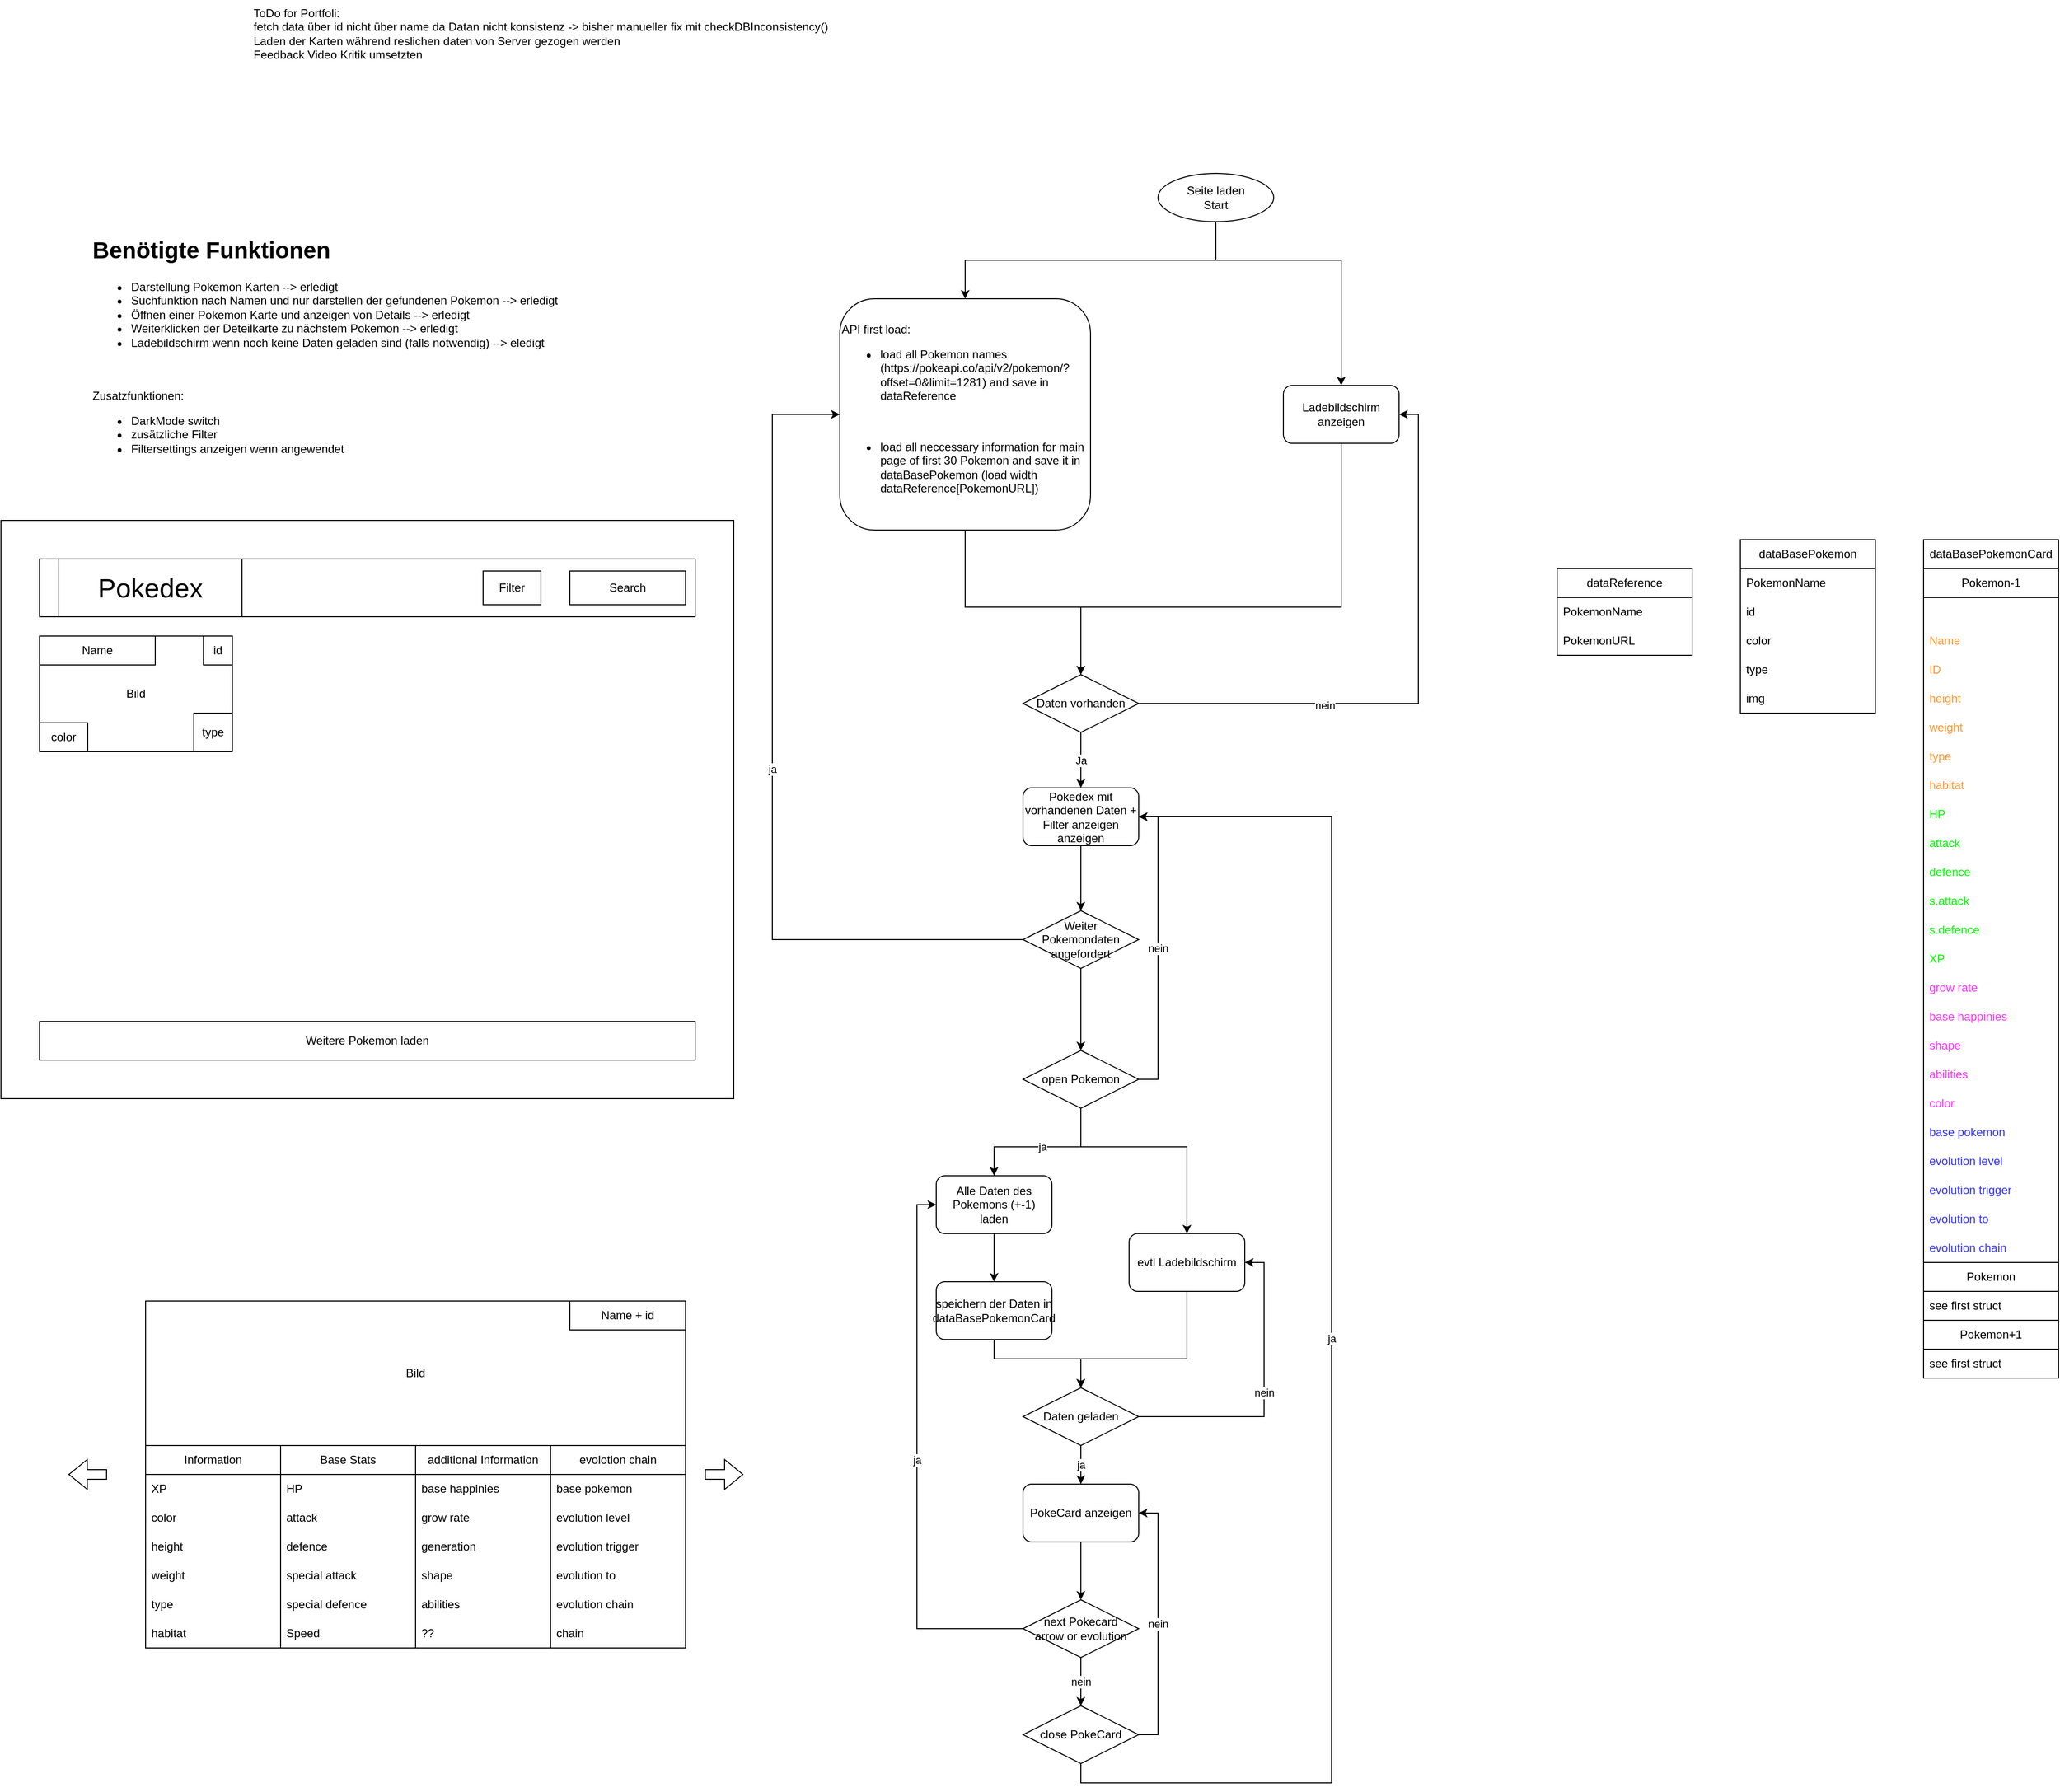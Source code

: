 <mxfile version="21.2.1" type="device" pages="2">
  <diagram name="Mockup" id="JKPjEeChhMugQD4NfntU">
    <mxGraphModel dx="1050" dy="1797" grid="1" gridSize="10" guides="1" tooltips="1" connect="1" arrows="1" fold="1" page="1" pageScale="1" pageWidth="827" pageHeight="1169" math="0" shadow="0">
      <root>
        <mxCell id="0" />
        <mxCell id="1" parent="0" />
        <mxCell id="XtHmpLeomB8qftN29S05-23" value="" style="rounded=0;whiteSpace=wrap;html=1;fillColor=none;" parent="1" vertex="1">
          <mxGeometry x="40" y="400" width="760" height="600" as="geometry" />
        </mxCell>
        <mxCell id="yY6pO-YmgH3SeoywTjjg-1" value="&lt;h1&gt;Benötigte Funktionen&lt;/h1&gt;&lt;p&gt;&lt;/p&gt;&lt;ul&gt;&lt;li&gt;Darstellung Pokemon Karten --&amp;gt; erledigt&lt;/li&gt;&lt;li&gt;Suchfunktion nach Namen und nur darstellen der gefundenen Pokemon --&amp;gt; erledigt&lt;/li&gt;&lt;li&gt;Öffnen einer Pokemon Karte und anzeigen von Details --&amp;gt; erledigt&lt;/li&gt;&lt;li&gt;Weiterklicken der Deteilkarte zu nächstem Pokemon --&amp;gt; erledigt&lt;/li&gt;&lt;li&gt;Ladebildschirm wenn noch keine Daten geladen sind (falls notwendig) --&amp;gt; eledigt&lt;/li&gt;&lt;/ul&gt;&lt;div&gt;&lt;br&gt;&lt;/div&gt;&lt;div&gt;&lt;br&gt;&lt;/div&gt;&lt;div&gt;Zusatzfunktionen:&lt;/div&gt;&lt;div&gt;&lt;ul&gt;&lt;li&gt;DarkMode switch&lt;/li&gt;&lt;li&gt;zusätzliche Filter&amp;nbsp;&lt;/li&gt;&lt;li&gt;Filtersettings anzeigen wenn angewendet&lt;/li&gt;&lt;/ul&gt;&lt;/div&gt;&lt;p&gt;&lt;/p&gt;" style="text;html=1;strokeColor=none;fillColor=none;spacing=5;spacingTop=-20;whiteSpace=wrap;overflow=hidden;rounded=0;" parent="1" vertex="1">
          <mxGeometry x="130" y="100" width="580" height="310" as="geometry" />
        </mxCell>
        <mxCell id="XtHmpLeomB8qftN29S05-1" value="" style="rounded=0;whiteSpace=wrap;html=1;" parent="1" vertex="1">
          <mxGeometry x="80" y="440" width="680" height="60" as="geometry" />
        </mxCell>
        <mxCell id="XtHmpLeomB8qftN29S05-2" value="Search" style="rounded=0;whiteSpace=wrap;html=1;" parent="1" vertex="1">
          <mxGeometry x="630" y="452.5" width="120" height="35" as="geometry" />
        </mxCell>
        <mxCell id="XtHmpLeomB8qftN29S05-3" value="Filter" style="rounded=0;whiteSpace=wrap;html=1;" parent="1" vertex="1">
          <mxGeometry x="540" y="452.5" width="60" height="35" as="geometry" />
        </mxCell>
        <mxCell id="XtHmpLeomB8qftN29S05-5" value="Pokedex" style="rounded=0;whiteSpace=wrap;html=1;fontSize=28;" parent="1" vertex="1">
          <mxGeometry x="100" y="440" width="190" height="60" as="geometry" />
        </mxCell>
        <mxCell id="XtHmpLeomB8qftN29S05-8" value="Bild" style="rounded=0;whiteSpace=wrap;html=1;" parent="1" vertex="1">
          <mxGeometry x="80" y="520" width="200" height="120" as="geometry" />
        </mxCell>
        <mxCell id="XtHmpLeomB8qftN29S05-7" value="Name" style="rounded=0;whiteSpace=wrap;html=1;" parent="1" vertex="1">
          <mxGeometry x="80" y="520" width="120" height="30" as="geometry" />
        </mxCell>
        <mxCell id="XtHmpLeomB8qftN29S05-14" value="Weitere Pokemon laden" style="rounded=0;whiteSpace=wrap;html=1;" parent="1" vertex="1">
          <mxGeometry x="80" y="920" width="680" height="40" as="geometry" />
        </mxCell>
        <mxCell id="XtHmpLeomB8qftN29S05-27" style="edgeStyle=orthogonalEdgeStyle;rounded=0;orthogonalLoop=1;jettySize=auto;html=1;exitX=0.5;exitY=1;exitDx=0;exitDy=0;entryX=0.5;entryY=0;entryDx=0;entryDy=0;" parent="1" source="XtHmpLeomB8qftN29S05-24" target="1m-GyQGKWbJASI_43B8K-1" edge="1">
          <mxGeometry relative="1" as="geometry">
            <mxPoint x="1180.034" y="160" as="targetPoint" />
          </mxGeometry>
        </mxCell>
        <mxCell id="XtHmpLeomB8qftN29S05-28" style="edgeStyle=orthogonalEdgeStyle;rounded=0;orthogonalLoop=1;jettySize=auto;html=1;exitX=0.5;exitY=1;exitDx=0;exitDy=0;" parent="1" source="XtHmpLeomB8qftN29S05-24" target="XtHmpLeomB8qftN29S05-26" edge="1">
          <mxGeometry relative="1" as="geometry">
            <Array as="points">
              <mxPoint x="1300" y="130" />
              <mxPoint x="1430" y="130" />
            </Array>
          </mxGeometry>
        </mxCell>
        <mxCell id="XtHmpLeomB8qftN29S05-24" value="Seite laden&lt;br&gt;Start" style="ellipse;whiteSpace=wrap;html=1;" parent="1" vertex="1">
          <mxGeometry x="1240" y="40" width="120" height="50" as="geometry" />
        </mxCell>
        <mxCell id="tk-gJHxVhq2MCzeTs0hh-5" style="edgeStyle=orthogonalEdgeStyle;rounded=0;orthogonalLoop=1;jettySize=auto;html=1;exitX=0.5;exitY=1;exitDx=0;exitDy=0;entryX=0.5;entryY=0;entryDx=0;entryDy=0;" parent="1" source="XtHmpLeomB8qftN29S05-26" target="XtHmpLeomB8qftN29S05-29" edge="1">
          <mxGeometry relative="1" as="geometry">
            <Array as="points">
              <mxPoint x="1430" y="490" />
              <mxPoint x="1160" y="490" />
            </Array>
          </mxGeometry>
        </mxCell>
        <mxCell id="XtHmpLeomB8qftN29S05-26" value="Ladebildschirm anzeigen" style="rounded=1;whiteSpace=wrap;html=1;" parent="1" vertex="1">
          <mxGeometry x="1370" y="260" width="120" height="60" as="geometry" />
        </mxCell>
        <mxCell id="XtHmpLeomB8qftN29S05-31" style="edgeStyle=orthogonalEdgeStyle;rounded=0;orthogonalLoop=1;jettySize=auto;html=1;exitX=1;exitY=0.5;exitDx=0;exitDy=0;entryX=1;entryY=0.5;entryDx=0;entryDy=0;" parent="1" source="XtHmpLeomB8qftN29S05-29" target="XtHmpLeomB8qftN29S05-26" edge="1">
          <mxGeometry relative="1" as="geometry" />
        </mxCell>
        <mxCell id="XtHmpLeomB8qftN29S05-32" value="nein" style="edgeLabel;html=1;align=center;verticalAlign=middle;resizable=0;points=[];" parent="XtHmpLeomB8qftN29S05-31" vertex="1" connectable="0">
          <mxGeometry x="-0.367" y="-2" relative="1" as="geometry">
            <mxPoint as="offset" />
          </mxGeometry>
        </mxCell>
        <mxCell id="XtHmpLeomB8qftN29S05-35" value="Ja" style="edgeStyle=orthogonalEdgeStyle;rounded=0;orthogonalLoop=1;jettySize=auto;html=1;exitX=0.5;exitY=1;exitDx=0;exitDy=0;entryX=0.5;entryY=0;entryDx=0;entryDy=0;" parent="1" source="XtHmpLeomB8qftN29S05-29" target="XtHmpLeomB8qftN29S05-34" edge="1">
          <mxGeometry relative="1" as="geometry" />
        </mxCell>
        <mxCell id="XtHmpLeomB8qftN29S05-29" value="Daten vorhanden" style="rhombus;whiteSpace=wrap;html=1;" parent="1" vertex="1">
          <mxGeometry x="1100" y="560" width="120" height="60" as="geometry" />
        </mxCell>
        <mxCell id="XtHmpLeomB8qftN29S05-37" style="edgeStyle=orthogonalEdgeStyle;rounded=0;orthogonalLoop=1;jettySize=auto;html=1;exitX=0.5;exitY=1;exitDx=0;exitDy=0;entryX=0.5;entryY=0;entryDx=0;entryDy=0;" parent="1" source="XtHmpLeomB8qftN29S05-34" target="XtHmpLeomB8qftN29S05-36" edge="1">
          <mxGeometry relative="1" as="geometry" />
        </mxCell>
        <mxCell id="XtHmpLeomB8qftN29S05-34" value="Pokedex mit vorhandenen Daten + Filter anzeigen anzeigen" style="rounded=1;whiteSpace=wrap;html=1;" parent="1" vertex="1">
          <mxGeometry x="1100" y="677.5" width="120" height="60" as="geometry" />
        </mxCell>
        <mxCell id="tk-gJHxVhq2MCzeTs0hh-6" value="ja" style="edgeStyle=orthogonalEdgeStyle;rounded=0;orthogonalLoop=1;jettySize=auto;html=1;exitX=0;exitY=0.5;exitDx=0;exitDy=0;entryX=0;entryY=0.5;entryDx=0;entryDy=0;" parent="1" source="XtHmpLeomB8qftN29S05-36" target="1m-GyQGKWbJASI_43B8K-1" edge="1">
          <mxGeometry relative="1" as="geometry">
            <Array as="points">
              <mxPoint x="840" y="835" />
              <mxPoint x="840" y="290" />
            </Array>
          </mxGeometry>
        </mxCell>
        <mxCell id="tk-gJHxVhq2MCzeTs0hh-8" style="edgeStyle=orthogonalEdgeStyle;rounded=0;orthogonalLoop=1;jettySize=auto;html=1;exitX=0.5;exitY=1;exitDx=0;exitDy=0;entryX=0.5;entryY=0;entryDx=0;entryDy=0;" parent="1" source="XtHmpLeomB8qftN29S05-36" target="tk-gJHxVhq2MCzeTs0hh-7" edge="1">
          <mxGeometry relative="1" as="geometry" />
        </mxCell>
        <mxCell id="XtHmpLeomB8qftN29S05-36" value="Weiter Pokemondaten angefordert" style="rhombus;whiteSpace=wrap;html=1;" parent="1" vertex="1">
          <mxGeometry x="1100" y="805" width="120" height="60" as="geometry" />
        </mxCell>
        <mxCell id="XtHmpLeomB8qftN29S05-46" value="Bild" style="rounded=0;whiteSpace=wrap;html=1;" parent="1" vertex="1">
          <mxGeometry x="190" y="1210" width="560" height="150" as="geometry" />
        </mxCell>
        <mxCell id="XtHmpLeomB8qftN29S05-63" value="" style="shape=flexArrow;endArrow=classic;html=1;rounded=0;" parent="1" edge="1">
          <mxGeometry width="50" height="50" relative="1" as="geometry">
            <mxPoint x="770" y="1390" as="sourcePoint" />
            <mxPoint x="810" y="1390" as="targetPoint" />
          </mxGeometry>
        </mxCell>
        <mxCell id="XtHmpLeomB8qftN29S05-64" value="" style="shape=flexArrow;endArrow=classic;html=1;rounded=0;" parent="1" edge="1">
          <mxGeometry width="50" height="50" relative="1" as="geometry">
            <mxPoint x="150" y="1390" as="sourcePoint" />
            <mxPoint x="110" y="1390" as="targetPoint" />
          </mxGeometry>
        </mxCell>
        <mxCell id="Ge7vJgQ0YZzFOsbDVqdE-1" value="Information" style="swimlane;fontStyle=0;childLayout=stackLayout;horizontal=1;startSize=30;horizontalStack=0;resizeParent=1;resizeParentMax=0;resizeLast=0;collapsible=1;marginBottom=0;whiteSpace=wrap;html=1;" parent="1" vertex="1">
          <mxGeometry x="190" y="1360" width="140" height="210" as="geometry" />
        </mxCell>
        <mxCell id="Ge7vJgQ0YZzFOsbDVqdE-2" value="XP" style="text;strokeColor=none;fillColor=none;align=left;verticalAlign=middle;spacingLeft=4;spacingRight=4;overflow=hidden;points=[[0,0.5],[1,0.5]];portConstraint=eastwest;rotatable=0;whiteSpace=wrap;html=1;" parent="Ge7vJgQ0YZzFOsbDVqdE-1" vertex="1">
          <mxGeometry y="30" width="140" height="30" as="geometry" />
        </mxCell>
        <mxCell id="Ge7vJgQ0YZzFOsbDVqdE-3" value="color" style="text;strokeColor=none;fillColor=none;align=left;verticalAlign=middle;spacingLeft=4;spacingRight=4;overflow=hidden;points=[[0,0.5],[1,0.5]];portConstraint=eastwest;rotatable=0;whiteSpace=wrap;html=1;" parent="Ge7vJgQ0YZzFOsbDVqdE-1" vertex="1">
          <mxGeometry y="60" width="140" height="30" as="geometry" />
        </mxCell>
        <mxCell id="Ge7vJgQ0YZzFOsbDVqdE-4" value="height" style="text;strokeColor=none;fillColor=none;align=left;verticalAlign=middle;spacingLeft=4;spacingRight=4;overflow=hidden;points=[[0,0.5],[1,0.5]];portConstraint=eastwest;rotatable=0;whiteSpace=wrap;html=1;" parent="Ge7vJgQ0YZzFOsbDVqdE-1" vertex="1">
          <mxGeometry y="90" width="140" height="30" as="geometry" />
        </mxCell>
        <mxCell id="Ge7vJgQ0YZzFOsbDVqdE-5" value="weight" style="text;strokeColor=none;fillColor=none;align=left;verticalAlign=middle;spacingLeft=4;spacingRight=4;overflow=hidden;points=[[0,0.5],[1,0.5]];portConstraint=eastwest;rotatable=0;whiteSpace=wrap;html=1;" parent="Ge7vJgQ0YZzFOsbDVqdE-1" vertex="1">
          <mxGeometry y="120" width="140" height="30" as="geometry" />
        </mxCell>
        <mxCell id="Ge7vJgQ0YZzFOsbDVqdE-6" value="type" style="text;strokeColor=none;fillColor=none;align=left;verticalAlign=middle;spacingLeft=4;spacingRight=4;overflow=hidden;points=[[0,0.5],[1,0.5]];portConstraint=eastwest;rotatable=0;whiteSpace=wrap;html=1;" parent="Ge7vJgQ0YZzFOsbDVqdE-1" vertex="1">
          <mxGeometry y="150" width="140" height="30" as="geometry" />
        </mxCell>
        <mxCell id="Ge7vJgQ0YZzFOsbDVqdE-7" value="habitat" style="text;strokeColor=none;fillColor=none;align=left;verticalAlign=middle;spacingLeft=4;spacingRight=4;overflow=hidden;points=[[0,0.5],[1,0.5]];portConstraint=eastwest;rotatable=0;whiteSpace=wrap;html=1;" parent="Ge7vJgQ0YZzFOsbDVqdE-1" vertex="1">
          <mxGeometry y="180" width="140" height="30" as="geometry" />
        </mxCell>
        <mxCell id="Ge7vJgQ0YZzFOsbDVqdE-8" value="Base Stats" style="swimlane;fontStyle=0;childLayout=stackLayout;horizontal=1;startSize=30;horizontalStack=0;resizeParent=1;resizeParentMax=0;resizeLast=0;collapsible=1;marginBottom=0;whiteSpace=wrap;html=1;" parent="1" vertex="1">
          <mxGeometry x="330" y="1360" width="140" height="210" as="geometry" />
        </mxCell>
        <mxCell id="Ge7vJgQ0YZzFOsbDVqdE-9" value="HP" style="text;strokeColor=none;fillColor=none;align=left;verticalAlign=middle;spacingLeft=4;spacingRight=4;overflow=hidden;points=[[0,0.5],[1,0.5]];portConstraint=eastwest;rotatable=0;whiteSpace=wrap;html=1;" parent="Ge7vJgQ0YZzFOsbDVqdE-8" vertex="1">
          <mxGeometry y="30" width="140" height="30" as="geometry" />
        </mxCell>
        <mxCell id="Ge7vJgQ0YZzFOsbDVqdE-10" value="attack" style="text;strokeColor=none;fillColor=none;align=left;verticalAlign=middle;spacingLeft=4;spacingRight=4;overflow=hidden;points=[[0,0.5],[1,0.5]];portConstraint=eastwest;rotatable=0;whiteSpace=wrap;html=1;" parent="Ge7vJgQ0YZzFOsbDVqdE-8" vertex="1">
          <mxGeometry y="60" width="140" height="30" as="geometry" />
        </mxCell>
        <mxCell id="Ge7vJgQ0YZzFOsbDVqdE-11" value="defence" style="text;strokeColor=none;fillColor=none;align=left;verticalAlign=middle;spacingLeft=4;spacingRight=4;overflow=hidden;points=[[0,0.5],[1,0.5]];portConstraint=eastwest;rotatable=0;whiteSpace=wrap;html=1;" parent="Ge7vJgQ0YZzFOsbDVqdE-8" vertex="1">
          <mxGeometry y="90" width="140" height="30" as="geometry" />
        </mxCell>
        <mxCell id="Ge7vJgQ0YZzFOsbDVqdE-12" value="special attack" style="text;strokeColor=none;fillColor=none;align=left;verticalAlign=middle;spacingLeft=4;spacingRight=4;overflow=hidden;points=[[0,0.5],[1,0.5]];portConstraint=eastwest;rotatable=0;whiteSpace=wrap;html=1;" parent="Ge7vJgQ0YZzFOsbDVqdE-8" vertex="1">
          <mxGeometry y="120" width="140" height="30" as="geometry" />
        </mxCell>
        <mxCell id="Ge7vJgQ0YZzFOsbDVqdE-13" value="special defence" style="text;strokeColor=none;fillColor=none;align=left;verticalAlign=middle;spacingLeft=4;spacingRight=4;overflow=hidden;points=[[0,0.5],[1,0.5]];portConstraint=eastwest;rotatable=0;whiteSpace=wrap;html=1;" parent="Ge7vJgQ0YZzFOsbDVqdE-8" vertex="1">
          <mxGeometry y="150" width="140" height="30" as="geometry" />
        </mxCell>
        <mxCell id="Ge7vJgQ0YZzFOsbDVqdE-14" value="Speed" style="text;strokeColor=none;fillColor=none;align=left;verticalAlign=middle;spacingLeft=4;spacingRight=4;overflow=hidden;points=[[0,0.5],[1,0.5]];portConstraint=eastwest;rotatable=0;whiteSpace=wrap;html=1;" parent="Ge7vJgQ0YZzFOsbDVqdE-8" vertex="1">
          <mxGeometry y="180" width="140" height="30" as="geometry" />
        </mxCell>
        <mxCell id="Ge7vJgQ0YZzFOsbDVqdE-15" value="additional Information" style="swimlane;fontStyle=0;childLayout=stackLayout;horizontal=1;startSize=30;horizontalStack=0;resizeParent=1;resizeParentMax=0;resizeLast=0;collapsible=1;marginBottom=0;whiteSpace=wrap;html=1;" parent="1" vertex="1">
          <mxGeometry x="470" y="1360" width="140" height="210" as="geometry" />
        </mxCell>
        <mxCell id="Ge7vJgQ0YZzFOsbDVqdE-16" value="base happinies" style="text;strokeColor=none;fillColor=none;align=left;verticalAlign=middle;spacingLeft=4;spacingRight=4;overflow=hidden;points=[[0,0.5],[1,0.5]];portConstraint=eastwest;rotatable=0;whiteSpace=wrap;html=1;" parent="Ge7vJgQ0YZzFOsbDVqdE-15" vertex="1">
          <mxGeometry y="30" width="140" height="30" as="geometry" />
        </mxCell>
        <mxCell id="Ge7vJgQ0YZzFOsbDVqdE-17" value="grow rate" style="text;strokeColor=none;fillColor=none;align=left;verticalAlign=middle;spacingLeft=4;spacingRight=4;overflow=hidden;points=[[0,0.5],[1,0.5]];portConstraint=eastwest;rotatable=0;whiteSpace=wrap;html=1;" parent="Ge7vJgQ0YZzFOsbDVqdE-15" vertex="1">
          <mxGeometry y="60" width="140" height="30" as="geometry" />
        </mxCell>
        <mxCell id="Ge7vJgQ0YZzFOsbDVqdE-18" value="generation" style="text;strokeColor=none;fillColor=none;align=left;verticalAlign=middle;spacingLeft=4;spacingRight=4;overflow=hidden;points=[[0,0.5],[1,0.5]];portConstraint=eastwest;rotatable=0;whiteSpace=wrap;html=1;" parent="Ge7vJgQ0YZzFOsbDVqdE-15" vertex="1">
          <mxGeometry y="90" width="140" height="30" as="geometry" />
        </mxCell>
        <mxCell id="Ge7vJgQ0YZzFOsbDVqdE-19" value="shape" style="text;strokeColor=none;fillColor=none;align=left;verticalAlign=middle;spacingLeft=4;spacingRight=4;overflow=hidden;points=[[0,0.5],[1,0.5]];portConstraint=eastwest;rotatable=0;whiteSpace=wrap;html=1;" parent="Ge7vJgQ0YZzFOsbDVqdE-15" vertex="1">
          <mxGeometry y="120" width="140" height="30" as="geometry" />
        </mxCell>
        <mxCell id="Ge7vJgQ0YZzFOsbDVqdE-20" value="abilities" style="text;strokeColor=none;fillColor=none;align=left;verticalAlign=middle;spacingLeft=4;spacingRight=4;overflow=hidden;points=[[0,0.5],[1,0.5]];portConstraint=eastwest;rotatable=0;whiteSpace=wrap;html=1;" parent="Ge7vJgQ0YZzFOsbDVqdE-15" vertex="1">
          <mxGeometry y="150" width="140" height="30" as="geometry" />
        </mxCell>
        <mxCell id="Ge7vJgQ0YZzFOsbDVqdE-21" value="??" style="text;strokeColor=none;fillColor=none;align=left;verticalAlign=middle;spacingLeft=4;spacingRight=4;overflow=hidden;points=[[0,0.5],[1,0.5]];portConstraint=eastwest;rotatable=0;whiteSpace=wrap;html=1;" parent="Ge7vJgQ0YZzFOsbDVqdE-15" vertex="1">
          <mxGeometry y="180" width="140" height="30" as="geometry" />
        </mxCell>
        <mxCell id="Ge7vJgQ0YZzFOsbDVqdE-22" value="evolotion chain" style="swimlane;fontStyle=0;childLayout=stackLayout;horizontal=1;startSize=30;horizontalStack=0;resizeParent=1;resizeParentMax=0;resizeLast=0;collapsible=1;marginBottom=0;whiteSpace=wrap;html=1;" parent="1" vertex="1">
          <mxGeometry x="610" y="1360" width="140" height="210" as="geometry">
            <mxRectangle x="610" y="1360" width="120" height="30" as="alternateBounds" />
          </mxGeometry>
        </mxCell>
        <mxCell id="Ge7vJgQ0YZzFOsbDVqdE-23" value="base pokemon" style="text;strokeColor=none;fillColor=none;align=left;verticalAlign=middle;spacingLeft=4;spacingRight=4;overflow=hidden;points=[[0,0.5],[1,0.5]];portConstraint=eastwest;rotatable=0;whiteSpace=wrap;html=1;" parent="Ge7vJgQ0YZzFOsbDVqdE-22" vertex="1">
          <mxGeometry y="30" width="140" height="30" as="geometry" />
        </mxCell>
        <mxCell id="Ge7vJgQ0YZzFOsbDVqdE-24" value="evolution level" style="text;strokeColor=none;fillColor=none;align=left;verticalAlign=middle;spacingLeft=4;spacingRight=4;overflow=hidden;points=[[0,0.5],[1,0.5]];portConstraint=eastwest;rotatable=0;whiteSpace=wrap;html=1;" parent="Ge7vJgQ0YZzFOsbDVqdE-22" vertex="1">
          <mxGeometry y="60" width="140" height="30" as="geometry" />
        </mxCell>
        <mxCell id="Ge7vJgQ0YZzFOsbDVqdE-25" value="evolution trigger" style="text;strokeColor=none;fillColor=none;align=left;verticalAlign=middle;spacingLeft=4;spacingRight=4;overflow=hidden;points=[[0,0.5],[1,0.5]];portConstraint=eastwest;rotatable=0;whiteSpace=wrap;html=1;" parent="Ge7vJgQ0YZzFOsbDVqdE-22" vertex="1">
          <mxGeometry y="90" width="140" height="30" as="geometry" />
        </mxCell>
        <mxCell id="Ge7vJgQ0YZzFOsbDVqdE-26" value="evolution to" style="text;strokeColor=none;fillColor=none;align=left;verticalAlign=middle;spacingLeft=4;spacingRight=4;overflow=hidden;points=[[0,0.5],[1,0.5]];portConstraint=eastwest;rotatable=0;whiteSpace=wrap;html=1;" parent="Ge7vJgQ0YZzFOsbDVqdE-22" vertex="1">
          <mxGeometry y="120" width="140" height="30" as="geometry" />
        </mxCell>
        <mxCell id="Ge7vJgQ0YZzFOsbDVqdE-27" value="evolution chain" style="text;strokeColor=none;fillColor=none;align=left;verticalAlign=middle;spacingLeft=4;spacingRight=4;overflow=hidden;points=[[0,0.5],[1,0.5]];portConstraint=eastwest;rotatable=0;whiteSpace=wrap;html=1;" parent="Ge7vJgQ0YZzFOsbDVqdE-22" vertex="1">
          <mxGeometry y="150" width="140" height="30" as="geometry" />
        </mxCell>
        <mxCell id="Ge7vJgQ0YZzFOsbDVqdE-28" value="chain" style="text;strokeColor=none;fillColor=none;align=left;verticalAlign=middle;spacingLeft=4;spacingRight=4;overflow=hidden;points=[[0,0.5],[1,0.5]];portConstraint=eastwest;rotatable=0;whiteSpace=wrap;html=1;" parent="Ge7vJgQ0YZzFOsbDVqdE-22" vertex="1">
          <mxGeometry y="180" width="140" height="30" as="geometry" />
        </mxCell>
        <mxCell id="XtHmpLeomB8qftN29S05-45" value="Name + id" style="rounded=0;whiteSpace=wrap;html=1;" parent="1" vertex="1">
          <mxGeometry x="630" y="1210" width="120" height="30" as="geometry" />
        </mxCell>
        <mxCell id="Ge7vJgQ0YZzFOsbDVqdE-29" value="id" style="rounded=0;whiteSpace=wrap;html=1;" parent="1" vertex="1">
          <mxGeometry x="250" y="520" width="30" height="30" as="geometry" />
        </mxCell>
        <mxCell id="rdzeoouB6ikZv0pHlzXo-1" value="color" style="rounded=0;whiteSpace=wrap;html=1;" parent="1" vertex="1">
          <mxGeometry x="80" y="610" width="50" height="30" as="geometry" />
        </mxCell>
        <mxCell id="NVv60Ix3TN2tUB9CiVC6-1" value="type" style="rounded=0;whiteSpace=wrap;html=1;" parent="1" vertex="1">
          <mxGeometry x="240" y="600" width="40" height="40" as="geometry" />
        </mxCell>
        <mxCell id="tk-gJHxVhq2MCzeTs0hh-4" style="edgeStyle=orthogonalEdgeStyle;rounded=0;orthogonalLoop=1;jettySize=auto;html=1;exitX=0.5;exitY=1;exitDx=0;exitDy=0;entryX=0.5;entryY=0;entryDx=0;entryDy=0;" parent="1" source="1m-GyQGKWbJASI_43B8K-1" target="XtHmpLeomB8qftN29S05-29" edge="1">
          <mxGeometry relative="1" as="geometry">
            <Array as="points">
              <mxPoint x="1040" y="490" />
              <mxPoint x="1160" y="490" />
            </Array>
          </mxGeometry>
        </mxCell>
        <mxCell id="1m-GyQGKWbJASI_43B8K-1" value="API first load:&lt;br&gt;&lt;ul&gt;&lt;li&gt;load all Pokemon names (https://pokeapi.co/api/v2/pokemon/?offset=0&amp;amp;limit=1281) and save in dataReference&lt;/li&gt;&lt;/ul&gt;&lt;br&gt;&lt;ul&gt;&lt;li&gt;load all neccessary information for main page of first 30 Pokemon and save it in dataBasePokemon (load width dataReference[PokemonURL])&lt;/li&gt;&lt;/ul&gt;" style="rounded=1;whiteSpace=wrap;html=1;align=left;" parent="1" vertex="1">
          <mxGeometry x="910" y="170" width="260" height="240" as="geometry" />
        </mxCell>
        <mxCell id="1m-GyQGKWbJASI_43B8K-2" value="dataReference" style="swimlane;fontStyle=0;childLayout=stackLayout;horizontal=1;startSize=30;horizontalStack=0;resizeParent=1;resizeParentMax=0;resizeLast=0;collapsible=1;marginBottom=0;whiteSpace=wrap;html=1;" parent="1" vertex="1">
          <mxGeometry x="1654" y="450" width="140" height="90" as="geometry" />
        </mxCell>
        <mxCell id="1m-GyQGKWbJASI_43B8K-3" value="PokemonName" style="text;strokeColor=none;fillColor=none;align=left;verticalAlign=middle;spacingLeft=4;spacingRight=4;overflow=hidden;points=[[0,0.5],[1,0.5]];portConstraint=eastwest;rotatable=0;whiteSpace=wrap;html=1;" parent="1m-GyQGKWbJASI_43B8K-2" vertex="1">
          <mxGeometry y="30" width="140" height="30" as="geometry" />
        </mxCell>
        <mxCell id="1m-GyQGKWbJASI_43B8K-4" value="PokemonURL" style="text;strokeColor=none;fillColor=none;align=left;verticalAlign=middle;spacingLeft=4;spacingRight=4;overflow=hidden;points=[[0,0.5],[1,0.5]];portConstraint=eastwest;rotatable=0;whiteSpace=wrap;html=1;" parent="1m-GyQGKWbJASI_43B8K-2" vertex="1">
          <mxGeometry y="60" width="140" height="30" as="geometry" />
        </mxCell>
        <mxCell id="1m-GyQGKWbJASI_43B8K-6" value="dataBasePokemon" style="swimlane;fontStyle=0;childLayout=stackLayout;horizontal=1;startSize=30;horizontalStack=0;resizeParent=1;resizeParentMax=0;resizeLast=0;collapsible=1;marginBottom=0;whiteSpace=wrap;html=1;" parent="1" vertex="1">
          <mxGeometry x="1844" y="420" width="140" height="180" as="geometry" />
        </mxCell>
        <mxCell id="1m-GyQGKWbJASI_43B8K-7" value="PokemonName" style="text;strokeColor=none;fillColor=none;align=left;verticalAlign=middle;spacingLeft=4;spacingRight=4;overflow=hidden;points=[[0,0.5],[1,0.5]];portConstraint=eastwest;rotatable=0;whiteSpace=wrap;html=1;" parent="1m-GyQGKWbJASI_43B8K-6" vertex="1">
          <mxGeometry y="30" width="140" height="30" as="geometry" />
        </mxCell>
        <mxCell id="1m-GyQGKWbJASI_43B8K-8" value="id" style="text;strokeColor=none;fillColor=none;align=left;verticalAlign=middle;spacingLeft=4;spacingRight=4;overflow=hidden;points=[[0,0.5],[1,0.5]];portConstraint=eastwest;rotatable=0;whiteSpace=wrap;html=1;" parent="1m-GyQGKWbJASI_43B8K-6" vertex="1">
          <mxGeometry y="60" width="140" height="30" as="geometry" />
        </mxCell>
        <mxCell id="tk-gJHxVhq2MCzeTs0hh-1" value="color" style="text;strokeColor=none;fillColor=none;align=left;verticalAlign=middle;spacingLeft=4;spacingRight=4;overflow=hidden;points=[[0,0.5],[1,0.5]];portConstraint=eastwest;rotatable=0;whiteSpace=wrap;html=1;" parent="1m-GyQGKWbJASI_43B8K-6" vertex="1">
          <mxGeometry y="90" width="140" height="30" as="geometry" />
        </mxCell>
        <mxCell id="tk-gJHxVhq2MCzeTs0hh-2" value="type" style="text;strokeColor=none;fillColor=none;align=left;verticalAlign=middle;spacingLeft=4;spacingRight=4;overflow=hidden;points=[[0,0.5],[1,0.5]];portConstraint=eastwest;rotatable=0;whiteSpace=wrap;html=1;" parent="1m-GyQGKWbJASI_43B8K-6" vertex="1">
          <mxGeometry y="120" width="140" height="30" as="geometry" />
        </mxCell>
        <mxCell id="tk-gJHxVhq2MCzeTs0hh-3" value="img" style="text;strokeColor=none;fillColor=none;align=left;verticalAlign=middle;spacingLeft=4;spacingRight=4;overflow=hidden;points=[[0,0.5],[1,0.5]];portConstraint=eastwest;rotatable=0;whiteSpace=wrap;html=1;" parent="1m-GyQGKWbJASI_43B8K-6" vertex="1">
          <mxGeometry y="150" width="140" height="30" as="geometry" />
        </mxCell>
        <mxCell id="tk-gJHxVhq2MCzeTs0hh-12" value="nein" style="edgeStyle=orthogonalEdgeStyle;rounded=0;orthogonalLoop=1;jettySize=auto;html=1;exitX=1;exitY=0.5;exitDx=0;exitDy=0;entryX=1;entryY=0.5;entryDx=0;entryDy=0;" parent="1" source="tk-gJHxVhq2MCzeTs0hh-7" target="XtHmpLeomB8qftN29S05-34" edge="1">
          <mxGeometry relative="1" as="geometry" />
        </mxCell>
        <mxCell id="tk-gJHxVhq2MCzeTs0hh-14" value="ja" style="edgeStyle=orthogonalEdgeStyle;rounded=0;orthogonalLoop=1;jettySize=auto;html=1;exitX=0.5;exitY=1;exitDx=0;exitDy=0;entryX=0.5;entryY=0;entryDx=0;entryDy=0;" parent="1" source="tk-gJHxVhq2MCzeTs0hh-7" target="tk-gJHxVhq2MCzeTs0hh-9" edge="1">
          <mxGeometry relative="1" as="geometry">
            <Array as="points">
              <mxPoint x="1160" y="1050" />
              <mxPoint x="1070" y="1050" />
            </Array>
          </mxGeometry>
        </mxCell>
        <mxCell id="tk-gJHxVhq2MCzeTs0hh-16" style="edgeStyle=orthogonalEdgeStyle;rounded=0;orthogonalLoop=1;jettySize=auto;html=1;exitX=0.5;exitY=1;exitDx=0;exitDy=0;" parent="1" source="tk-gJHxVhq2MCzeTs0hh-7" target="tk-gJHxVhq2MCzeTs0hh-15" edge="1">
          <mxGeometry relative="1" as="geometry">
            <Array as="points">
              <mxPoint x="1160" y="1050" />
              <mxPoint x="1270" y="1050" />
            </Array>
          </mxGeometry>
        </mxCell>
        <mxCell id="tk-gJHxVhq2MCzeTs0hh-7" value="open Pokemon" style="rhombus;whiteSpace=wrap;html=1;" parent="1" vertex="1">
          <mxGeometry x="1100" y="950" width="120" height="60" as="geometry" />
        </mxCell>
        <mxCell id="tk-gJHxVhq2MCzeTs0hh-18" style="edgeStyle=orthogonalEdgeStyle;rounded=0;orthogonalLoop=1;jettySize=auto;html=1;exitX=0.5;exitY=1;exitDx=0;exitDy=0;entryX=0.5;entryY=0;entryDx=0;entryDy=0;" parent="1" source="tk-gJHxVhq2MCzeTs0hh-9" target="tk-gJHxVhq2MCzeTs0hh-17" edge="1">
          <mxGeometry relative="1" as="geometry" />
        </mxCell>
        <mxCell id="tk-gJHxVhq2MCzeTs0hh-9" value="Alle Daten des Pokemons (+-1) laden" style="rounded=1;whiteSpace=wrap;html=1;" parent="1" vertex="1">
          <mxGeometry x="1010" y="1080" width="120" height="60" as="geometry" />
        </mxCell>
        <mxCell id="tk-gJHxVhq2MCzeTs0hh-22" style="edgeStyle=orthogonalEdgeStyle;rounded=0;orthogonalLoop=1;jettySize=auto;html=1;exitX=0.5;exitY=1;exitDx=0;exitDy=0;entryX=0.5;entryY=0;entryDx=0;entryDy=0;" parent="1" source="tk-gJHxVhq2MCzeTs0hh-15" target="tk-gJHxVhq2MCzeTs0hh-19" edge="1">
          <mxGeometry relative="1" as="geometry">
            <Array as="points">
              <mxPoint x="1270" y="1270" />
              <mxPoint x="1160" y="1270" />
            </Array>
          </mxGeometry>
        </mxCell>
        <mxCell id="tk-gJHxVhq2MCzeTs0hh-15" value="evtl Ladebildschirm" style="rounded=1;whiteSpace=wrap;html=1;" parent="1" vertex="1">
          <mxGeometry x="1210" y="1140" width="120" height="60" as="geometry" />
        </mxCell>
        <mxCell id="tk-gJHxVhq2MCzeTs0hh-20" style="edgeStyle=orthogonalEdgeStyle;rounded=0;orthogonalLoop=1;jettySize=auto;html=1;exitX=0.5;exitY=1;exitDx=0;exitDy=0;" parent="1" source="tk-gJHxVhq2MCzeTs0hh-17" target="tk-gJHxVhq2MCzeTs0hh-19" edge="1">
          <mxGeometry relative="1" as="geometry">
            <Array as="points">
              <mxPoint x="1070" y="1270" />
              <mxPoint x="1160" y="1270" />
            </Array>
          </mxGeometry>
        </mxCell>
        <mxCell id="tk-gJHxVhq2MCzeTs0hh-17" value="speichern der Daten in dataBasePokemonCard" style="rounded=1;whiteSpace=wrap;html=1;" parent="1" vertex="1">
          <mxGeometry x="1010" y="1190" width="120" height="60" as="geometry" />
        </mxCell>
        <mxCell id="tk-gJHxVhq2MCzeTs0hh-21" value="nein" style="edgeStyle=orthogonalEdgeStyle;rounded=0;orthogonalLoop=1;jettySize=auto;html=1;exitX=1;exitY=0.5;exitDx=0;exitDy=0;entryX=1;entryY=0.5;entryDx=0;entryDy=0;" parent="1" source="tk-gJHxVhq2MCzeTs0hh-19" target="tk-gJHxVhq2MCzeTs0hh-15" edge="1">
          <mxGeometry relative="1" as="geometry" />
        </mxCell>
        <mxCell id="tk-gJHxVhq2MCzeTs0hh-24" value="ja" style="edgeStyle=orthogonalEdgeStyle;rounded=0;orthogonalLoop=1;jettySize=auto;html=1;exitX=0.5;exitY=1;exitDx=0;exitDy=0;entryX=0.5;entryY=0;entryDx=0;entryDy=0;" parent="1" source="tk-gJHxVhq2MCzeTs0hh-19" target="tk-gJHxVhq2MCzeTs0hh-23" edge="1">
          <mxGeometry relative="1" as="geometry" />
        </mxCell>
        <mxCell id="tk-gJHxVhq2MCzeTs0hh-19" value="Daten geladen" style="rhombus;whiteSpace=wrap;html=1;" parent="1" vertex="1">
          <mxGeometry x="1100" y="1300" width="120" height="60" as="geometry" />
        </mxCell>
        <mxCell id="tk-gJHxVhq2MCzeTs0hh-74" style="edgeStyle=orthogonalEdgeStyle;rounded=0;orthogonalLoop=1;jettySize=auto;html=1;exitX=0.5;exitY=1;exitDx=0;exitDy=0;entryX=0.5;entryY=0;entryDx=0;entryDy=0;" parent="1" source="tk-gJHxVhq2MCzeTs0hh-23" target="tk-gJHxVhq2MCzeTs0hh-73" edge="1">
          <mxGeometry relative="1" as="geometry" />
        </mxCell>
        <mxCell id="tk-gJHxVhq2MCzeTs0hh-23" value="PokeCard anzeigen" style="rounded=1;whiteSpace=wrap;html=1;" parent="1" vertex="1">
          <mxGeometry x="1100" y="1400" width="120" height="60" as="geometry" />
        </mxCell>
        <mxCell id="tk-gJHxVhq2MCzeTs0hh-25" value="dataBasePokemonCard" style="swimlane;fontStyle=0;childLayout=stackLayout;horizontal=1;startSize=30;horizontalStack=0;resizeParent=1;resizeParentMax=0;resizeLast=0;collapsible=1;marginBottom=0;whiteSpace=wrap;html=1;" parent="1" vertex="1">
          <mxGeometry x="2034" y="420" width="140" height="870" as="geometry" />
        </mxCell>
        <mxCell id="tk-gJHxVhq2MCzeTs0hh-40" value="Pokemon-1" style="swimlane;fontStyle=0;childLayout=stackLayout;horizontal=1;startSize=30;horizontalStack=0;resizeParent=1;resizeParentMax=0;resizeLast=0;collapsible=1;marginBottom=0;whiteSpace=wrap;html=1;" parent="tk-gJHxVhq2MCzeTs0hh-25" vertex="1">
          <mxGeometry y="30" width="140" height="720" as="geometry" />
        </mxCell>
        <mxCell id="tk-gJHxVhq2MCzeTs0hh-72" value="img" style="text;strokeColor=none;fillColor=none;align=left;verticalAlign=middle;spacingLeft=4;spacingRight=4;overflow=hidden;points=[[0,0.5],[1,0.5]];portConstraint=eastwest;rotatable=0;whiteSpace=wrap;html=1;fontColor=#FFFFFF;" parent="tk-gJHxVhq2MCzeTs0hh-40" vertex="1">
          <mxGeometry y="30" width="140" height="30" as="geometry" />
        </mxCell>
        <mxCell id="tk-gJHxVhq2MCzeTs0hh-41" value="Name" style="text;strokeColor=none;fillColor=none;align=left;verticalAlign=middle;spacingLeft=4;spacingRight=4;overflow=hidden;points=[[0,0.5],[1,0.5]];portConstraint=eastwest;rotatable=0;whiteSpace=wrap;html=1;fontColor=#FF9933;" parent="tk-gJHxVhq2MCzeTs0hh-40" vertex="1">
          <mxGeometry y="60" width="140" height="30" as="geometry" />
        </mxCell>
        <mxCell id="tk-gJHxVhq2MCzeTs0hh-42" value="ID" style="text;strokeColor=none;fillColor=none;align=left;verticalAlign=middle;spacingLeft=4;spacingRight=4;overflow=hidden;points=[[0,0.5],[1,0.5]];portConstraint=eastwest;rotatable=0;whiteSpace=wrap;html=1;fontColor=#FF9933;" parent="tk-gJHxVhq2MCzeTs0hh-40" vertex="1">
          <mxGeometry y="90" width="140" height="30" as="geometry" />
        </mxCell>
        <mxCell id="tk-gJHxVhq2MCzeTs0hh-52" value="height" style="text;strokeColor=none;fillColor=none;align=left;verticalAlign=middle;spacingLeft=4;spacingRight=4;overflow=hidden;points=[[0,0.5],[1,0.5]];portConstraint=eastwest;rotatable=0;whiteSpace=wrap;html=1;fontColor=#FF9933;" parent="tk-gJHxVhq2MCzeTs0hh-40" vertex="1">
          <mxGeometry y="120" width="140" height="30" as="geometry" />
        </mxCell>
        <mxCell id="tk-gJHxVhq2MCzeTs0hh-53" value="weight" style="text;strokeColor=none;fillColor=none;align=left;verticalAlign=middle;spacingLeft=4;spacingRight=4;overflow=hidden;points=[[0,0.5],[1,0.5]];portConstraint=eastwest;rotatable=0;whiteSpace=wrap;html=1;fontColor=#FF9933;" parent="tk-gJHxVhq2MCzeTs0hh-40" vertex="1">
          <mxGeometry y="150" width="140" height="30" as="geometry" />
        </mxCell>
        <mxCell id="tk-gJHxVhq2MCzeTs0hh-54" value="type" style="text;strokeColor=none;fillColor=none;align=left;verticalAlign=middle;spacingLeft=4;spacingRight=4;overflow=hidden;points=[[0,0.5],[1,0.5]];portConstraint=eastwest;rotatable=0;whiteSpace=wrap;html=1;fontColor=#FF9933;" parent="tk-gJHxVhq2MCzeTs0hh-40" vertex="1">
          <mxGeometry y="180" width="140" height="30" as="geometry" />
        </mxCell>
        <mxCell id="tk-gJHxVhq2MCzeTs0hh-55" value="habitat" style="text;strokeColor=none;fillColor=none;align=left;verticalAlign=middle;spacingLeft=4;spacingRight=4;overflow=hidden;points=[[0,0.5],[1,0.5]];portConstraint=eastwest;rotatable=0;whiteSpace=wrap;html=1;fontColor=#FF9933;" parent="tk-gJHxVhq2MCzeTs0hh-40" vertex="1">
          <mxGeometry y="210" width="140" height="30" as="geometry" />
        </mxCell>
        <mxCell id="tk-gJHxVhq2MCzeTs0hh-56" value="HP" style="text;strokeColor=none;fillColor=none;align=left;verticalAlign=middle;spacingLeft=4;spacingRight=4;overflow=hidden;points=[[0,0.5],[1,0.5]];portConstraint=eastwest;rotatable=0;whiteSpace=wrap;html=1;fontColor=#00FF00;" parent="tk-gJHxVhq2MCzeTs0hh-40" vertex="1">
          <mxGeometry y="240" width="140" height="30" as="geometry" />
        </mxCell>
        <mxCell id="tk-gJHxVhq2MCzeTs0hh-57" value="attack" style="text;strokeColor=none;fillColor=none;align=left;verticalAlign=middle;spacingLeft=4;spacingRight=4;overflow=hidden;points=[[0,0.5],[1,0.5]];portConstraint=eastwest;rotatable=0;whiteSpace=wrap;html=1;fontColor=#00FF00;" parent="tk-gJHxVhq2MCzeTs0hh-40" vertex="1">
          <mxGeometry y="270" width="140" height="30" as="geometry" />
        </mxCell>
        <mxCell id="tk-gJHxVhq2MCzeTs0hh-58" value="defence" style="text;strokeColor=none;fillColor=none;align=left;verticalAlign=middle;spacingLeft=4;spacingRight=4;overflow=hidden;points=[[0,0.5],[1,0.5]];portConstraint=eastwest;rotatable=0;whiteSpace=wrap;html=1;fontColor=#00FF00;" parent="tk-gJHxVhq2MCzeTs0hh-40" vertex="1">
          <mxGeometry y="300" width="140" height="30" as="geometry" />
        </mxCell>
        <mxCell id="tk-gJHxVhq2MCzeTs0hh-59" value="s.attack" style="text;strokeColor=none;fillColor=none;align=left;verticalAlign=middle;spacingLeft=4;spacingRight=4;overflow=hidden;points=[[0,0.5],[1,0.5]];portConstraint=eastwest;rotatable=0;whiteSpace=wrap;html=1;fontColor=#00FF00;" parent="tk-gJHxVhq2MCzeTs0hh-40" vertex="1">
          <mxGeometry y="330" width="140" height="30" as="geometry" />
        </mxCell>
        <mxCell id="tk-gJHxVhq2MCzeTs0hh-60" value="s.defence" style="text;strokeColor=none;fillColor=none;align=left;verticalAlign=middle;spacingLeft=4;spacingRight=4;overflow=hidden;points=[[0,0.5],[1,0.5]];portConstraint=eastwest;rotatable=0;whiteSpace=wrap;html=1;fontColor=#00FF00;" parent="tk-gJHxVhq2MCzeTs0hh-40" vertex="1">
          <mxGeometry y="360" width="140" height="30" as="geometry" />
        </mxCell>
        <mxCell id="tk-gJHxVhq2MCzeTs0hh-61" value="XP" style="text;strokeColor=none;fillColor=none;align=left;verticalAlign=middle;spacingLeft=4;spacingRight=4;overflow=hidden;points=[[0,0.5],[1,0.5]];portConstraint=eastwest;rotatable=0;whiteSpace=wrap;html=1;fontColor=#00FF00;" parent="tk-gJHxVhq2MCzeTs0hh-40" vertex="1">
          <mxGeometry y="390" width="140" height="30" as="geometry" />
        </mxCell>
        <mxCell id="tk-gJHxVhq2MCzeTs0hh-62" value="grow rate" style="text;strokeColor=none;fillColor=none;align=left;verticalAlign=middle;spacingLeft=4;spacingRight=4;overflow=hidden;points=[[0,0.5],[1,0.5]];portConstraint=eastwest;rotatable=0;whiteSpace=wrap;html=1;fontColor=#FF33FF;" parent="tk-gJHxVhq2MCzeTs0hh-40" vertex="1">
          <mxGeometry y="420" width="140" height="30" as="geometry" />
        </mxCell>
        <mxCell id="tk-gJHxVhq2MCzeTs0hh-63" value="base happinies" style="text;strokeColor=none;fillColor=none;align=left;verticalAlign=middle;spacingLeft=4;spacingRight=4;overflow=hidden;points=[[0,0.5],[1,0.5]];portConstraint=eastwest;rotatable=0;whiteSpace=wrap;html=1;fontColor=#FF33FF;" parent="tk-gJHxVhq2MCzeTs0hh-40" vertex="1">
          <mxGeometry y="450" width="140" height="30" as="geometry" />
        </mxCell>
        <mxCell id="tk-gJHxVhq2MCzeTs0hh-64" value="shape" style="text;strokeColor=none;fillColor=none;align=left;verticalAlign=middle;spacingLeft=4;spacingRight=4;overflow=hidden;points=[[0,0.5],[1,0.5]];portConstraint=eastwest;rotatable=0;whiteSpace=wrap;html=1;fontColor=#FF33FF;" parent="tk-gJHxVhq2MCzeTs0hh-40" vertex="1">
          <mxGeometry y="480" width="140" height="30" as="geometry" />
        </mxCell>
        <mxCell id="tk-gJHxVhq2MCzeTs0hh-65" value="abilities" style="text;strokeColor=none;fillColor=none;align=left;verticalAlign=middle;spacingLeft=4;spacingRight=4;overflow=hidden;points=[[0,0.5],[1,0.5]];portConstraint=eastwest;rotatable=0;whiteSpace=wrap;html=1;fontColor=#FF33FF;" parent="tk-gJHxVhq2MCzeTs0hh-40" vertex="1">
          <mxGeometry y="510" width="140" height="30" as="geometry" />
        </mxCell>
        <mxCell id="tk-gJHxVhq2MCzeTs0hh-66" value="color" style="text;strokeColor=none;fillColor=none;align=left;verticalAlign=middle;spacingLeft=4;spacingRight=4;overflow=hidden;points=[[0,0.5],[1,0.5]];portConstraint=eastwest;rotatable=0;whiteSpace=wrap;html=1;fontColor=#FF33FF;" parent="tk-gJHxVhq2MCzeTs0hh-40" vertex="1">
          <mxGeometry y="540" width="140" height="30" as="geometry" />
        </mxCell>
        <mxCell id="tk-gJHxVhq2MCzeTs0hh-67" value="base pokemon" style="text;strokeColor=none;fillColor=none;align=left;verticalAlign=middle;spacingLeft=4;spacingRight=4;overflow=hidden;points=[[0,0.5],[1,0.5]];portConstraint=eastwest;rotatable=0;whiteSpace=wrap;html=1;fontColor=#3333FF;" parent="tk-gJHxVhq2MCzeTs0hh-40" vertex="1">
          <mxGeometry y="570" width="140" height="30" as="geometry" />
        </mxCell>
        <mxCell id="tk-gJHxVhq2MCzeTs0hh-68" value="evolution level" style="text;strokeColor=none;fillColor=none;align=left;verticalAlign=middle;spacingLeft=4;spacingRight=4;overflow=hidden;points=[[0,0.5],[1,0.5]];portConstraint=eastwest;rotatable=0;whiteSpace=wrap;html=1;fontColor=#3333FF;" parent="tk-gJHxVhq2MCzeTs0hh-40" vertex="1">
          <mxGeometry y="600" width="140" height="30" as="geometry" />
        </mxCell>
        <mxCell id="tk-gJHxVhq2MCzeTs0hh-69" value="evolution trigger" style="text;strokeColor=none;fillColor=none;align=left;verticalAlign=middle;spacingLeft=4;spacingRight=4;overflow=hidden;points=[[0,0.5],[1,0.5]];portConstraint=eastwest;rotatable=0;whiteSpace=wrap;html=1;fontColor=#3333FF;" parent="tk-gJHxVhq2MCzeTs0hh-40" vertex="1">
          <mxGeometry y="630" width="140" height="30" as="geometry" />
        </mxCell>
        <mxCell id="tk-gJHxVhq2MCzeTs0hh-70" value="evolution to" style="text;strokeColor=none;fillColor=none;align=left;verticalAlign=middle;spacingLeft=4;spacingRight=4;overflow=hidden;points=[[0,0.5],[1,0.5]];portConstraint=eastwest;rotatable=0;whiteSpace=wrap;html=1;fontColor=#3333FF;" parent="tk-gJHxVhq2MCzeTs0hh-40" vertex="1">
          <mxGeometry y="660" width="140" height="30" as="geometry" />
        </mxCell>
        <mxCell id="tk-gJHxVhq2MCzeTs0hh-71" value="evolution chain" style="text;strokeColor=none;fillColor=none;align=left;verticalAlign=middle;spacingLeft=4;spacingRight=4;overflow=hidden;points=[[0,0.5],[1,0.5]];portConstraint=eastwest;rotatable=0;whiteSpace=wrap;html=1;fontColor=#3333FF;" parent="tk-gJHxVhq2MCzeTs0hh-40" vertex="1">
          <mxGeometry y="690" width="140" height="30" as="geometry" />
        </mxCell>
        <mxCell id="tk-gJHxVhq2MCzeTs0hh-44" value="Pokemon" style="swimlane;fontStyle=0;childLayout=stackLayout;horizontal=1;startSize=30;horizontalStack=0;resizeParent=1;resizeParentMax=0;resizeLast=0;collapsible=1;marginBottom=0;whiteSpace=wrap;html=1;" parent="tk-gJHxVhq2MCzeTs0hh-25" vertex="1">
          <mxGeometry y="750" width="140" height="120" as="geometry" />
        </mxCell>
        <mxCell id="tk-gJHxVhq2MCzeTs0hh-45" value="see first struct" style="text;strokeColor=none;fillColor=none;align=left;verticalAlign=middle;spacingLeft=4;spacingRight=4;overflow=hidden;points=[[0,0.5],[1,0.5]];portConstraint=eastwest;rotatable=0;whiteSpace=wrap;html=1;" parent="tk-gJHxVhq2MCzeTs0hh-44" vertex="1">
          <mxGeometry y="30" width="140" height="30" as="geometry" />
        </mxCell>
        <mxCell id="tk-gJHxVhq2MCzeTs0hh-48" value="Pokemon+1" style="swimlane;fontStyle=0;childLayout=stackLayout;horizontal=1;startSize=30;horizontalStack=0;resizeParent=1;resizeParentMax=0;resizeLast=0;collapsible=1;marginBottom=0;whiteSpace=wrap;html=1;" parent="tk-gJHxVhq2MCzeTs0hh-44" vertex="1">
          <mxGeometry y="60" width="140" height="60" as="geometry" />
        </mxCell>
        <mxCell id="tk-gJHxVhq2MCzeTs0hh-49" value="see first struct" style="text;strokeColor=none;fillColor=none;align=left;verticalAlign=middle;spacingLeft=4;spacingRight=4;overflow=hidden;points=[[0,0.5],[1,0.5]];portConstraint=eastwest;rotatable=0;whiteSpace=wrap;html=1;" parent="tk-gJHxVhq2MCzeTs0hh-48" vertex="1">
          <mxGeometry y="30" width="140" height="30" as="geometry" />
        </mxCell>
        <mxCell id="tk-gJHxVhq2MCzeTs0hh-75" value="ja" style="edgeStyle=orthogonalEdgeStyle;rounded=0;orthogonalLoop=1;jettySize=auto;html=1;exitX=0;exitY=0.5;exitDx=0;exitDy=0;entryX=0;entryY=0.5;entryDx=0;entryDy=0;" parent="1" source="tk-gJHxVhq2MCzeTs0hh-73" target="tk-gJHxVhq2MCzeTs0hh-9" edge="1">
          <mxGeometry relative="1" as="geometry" />
        </mxCell>
        <mxCell id="tk-gJHxVhq2MCzeTs0hh-79" value="nein" style="edgeStyle=orthogonalEdgeStyle;rounded=0;orthogonalLoop=1;jettySize=auto;html=1;exitX=0.5;exitY=1;exitDx=0;exitDy=0;entryX=0.5;entryY=0;entryDx=0;entryDy=0;" parent="1" source="tk-gJHxVhq2MCzeTs0hh-73" target="tk-gJHxVhq2MCzeTs0hh-78" edge="1">
          <mxGeometry relative="1" as="geometry" />
        </mxCell>
        <mxCell id="tk-gJHxVhq2MCzeTs0hh-73" value="next Pokecard&lt;br&gt;arrow or evolution" style="rhombus;whiteSpace=wrap;html=1;" parent="1" vertex="1">
          <mxGeometry x="1100" y="1520" width="120" height="60" as="geometry" />
        </mxCell>
        <mxCell id="tk-gJHxVhq2MCzeTs0hh-80" value="nein" style="edgeStyle=orthogonalEdgeStyle;rounded=0;orthogonalLoop=1;jettySize=auto;html=1;exitX=1;exitY=0.5;exitDx=0;exitDy=0;entryX=1;entryY=0.5;entryDx=0;entryDy=0;" parent="1" source="tk-gJHxVhq2MCzeTs0hh-78" target="tk-gJHxVhq2MCzeTs0hh-23" edge="1">
          <mxGeometry relative="1" as="geometry" />
        </mxCell>
        <mxCell id="tk-gJHxVhq2MCzeTs0hh-81" value="ja" style="edgeStyle=orthogonalEdgeStyle;rounded=0;orthogonalLoop=1;jettySize=auto;html=1;exitX=0.5;exitY=1;exitDx=0;exitDy=0;entryX=1;entryY=0.5;entryDx=0;entryDy=0;" parent="1" source="tk-gJHxVhq2MCzeTs0hh-78" target="XtHmpLeomB8qftN29S05-34" edge="1">
          <mxGeometry relative="1" as="geometry">
            <Array as="points">
              <mxPoint x="1160" y="1710" />
              <mxPoint x="1420" y="1710" />
              <mxPoint x="1420" y="708" />
            </Array>
          </mxGeometry>
        </mxCell>
        <mxCell id="tk-gJHxVhq2MCzeTs0hh-78" value="close PokeCard" style="rhombus;whiteSpace=wrap;html=1;" parent="1" vertex="1">
          <mxGeometry x="1100" y="1630" width="120" height="60" as="geometry" />
        </mxCell>
        <mxCell id="KpKAG7C99ShBLF90zm2m-1" value="ToDo for Portfoli:&lt;br&gt;fetch data über id nicht über name da Datan nicht konsistenz -&amp;gt; bisher manueller fix mit&amp;nbsp;checkDBInconsistency()&lt;br&gt;Laden der Karten während reslichen daten von Server gezogen werden&lt;br&gt;Feedback Video Kritik umsetzten" style="text;html=1;strokeColor=none;fillColor=none;align=left;verticalAlign=top;whiteSpace=wrap;rounded=0;" parent="1" vertex="1">
          <mxGeometry x="300" y="-140" width="610" height="70" as="geometry" />
        </mxCell>
      </root>
    </mxGraphModel>
  </diagram>
  <diagram id="bSR19WMNok_JB7A8ELj9" name="Pokeapi">
    <mxGraphModel dx="1050" dy="629" grid="1" gridSize="10" guides="1" tooltips="1" connect="1" arrows="1" fold="1" page="1" pageScale="1" pageWidth="827" pageHeight="1169" math="0" shadow="0">
      <root>
        <mxCell id="0" />
        <mxCell id="1" parent="0" />
        <mxCell id="T5-tp_lfKkoWCsO7Qz_n-1" value="API:&lt;br&gt;Pokemon/{id or name}" style="rounded=0;whiteSpace=wrap;html=1;" parent="1" vertex="1">
          <mxGeometry x="30" y="40" width="150" height="220" as="geometry" />
        </mxCell>
        <mxCell id="T5-tp_lfKkoWCsO7Qz_n-2" value="name" style="rounded=0;whiteSpace=wrap;html=1;" parent="1" vertex="1">
          <mxGeometry x="200" y="40" width="40" height="40" as="geometry" />
        </mxCell>
        <mxCell id="T5-tp_lfKkoWCsO7Qz_n-3" value="hieght [dm]" style="rounded=0;whiteSpace=wrap;html=1;" parent="1" vertex="1">
          <mxGeometry x="260" y="40" width="40" height="40" as="geometry" />
        </mxCell>
        <mxCell id="T5-tp_lfKkoWCsO7Qz_n-4" value="weight[hg]" style="rounded=0;whiteSpace=wrap;html=1;" parent="1" vertex="1">
          <mxGeometry x="320" y="40" width="60" height="40" as="geometry" />
        </mxCell>
        <mxCell id="T5-tp_lfKkoWCsO7Qz_n-5" value="base stats&lt;br&gt;[attack,hp,...]" style="rounded=0;whiteSpace=wrap;html=1;" parent="1" vertex="1">
          <mxGeometry x="200" y="100" width="90" height="40" as="geometry" />
        </mxCell>
        <mxCell id="T5-tp_lfKkoWCsO7Qz_n-7" value="type" style="rounded=0;whiteSpace=wrap;html=1;" parent="1" vertex="1">
          <mxGeometry x="400" y="40" width="40" height="40" as="geometry" />
        </mxCell>
        <mxCell id="T5-tp_lfKkoWCsO7Qz_n-8" value="moves" style="rounded=0;whiteSpace=wrap;html=1;" parent="1" vertex="1">
          <mxGeometry x="200" y="160" width="40" height="40" as="geometry" />
        </mxCell>
        <mxCell id="T5-tp_lfKkoWCsO7Qz_n-9" value="abilities" style="rounded=0;whiteSpace=wrap;html=1;" parent="1" vertex="1">
          <mxGeometry x="260" y="160" width="40" height="40" as="geometry" />
        </mxCell>
        <mxCell id="T5-tp_lfKkoWCsO7Qz_n-10" value="img" style="rounded=0;whiteSpace=wrap;html=1;" parent="1" vertex="1">
          <mxGeometry x="200" y="220" width="40" height="40" as="geometry" />
        </mxCell>
        <mxCell id="T5-tp_lfKkoWCsO7Qz_n-11" value="id" style="rounded=0;whiteSpace=wrap;html=1;" parent="1" vertex="1">
          <mxGeometry x="460" y="40" width="40" height="40" as="geometry" />
        </mxCell>
        <mxCell id="T5-tp_lfKkoWCsO7Qz_n-12" value="exp" style="rounded=0;whiteSpace=wrap;html=1;" parent="1" vertex="1">
          <mxGeometry x="310" y="100" width="40" height="40" as="geometry" />
        </mxCell>
        <mxCell id="T5-tp_lfKkoWCsO7Qz_n-13" value="API:&lt;br&gt;Pokemon-species/{id or name}" style="rounded=0;whiteSpace=wrap;html=1;" parent="1" vertex="1">
          <mxGeometry x="30" y="300" width="150" height="110" as="geometry" />
        </mxCell>
        <mxCell id="T5-tp_lfKkoWCsO7Qz_n-14" value="color" style="rounded=0;whiteSpace=wrap;html=1;" parent="1" vertex="1">
          <mxGeometry x="200" y="300" width="40" height="40" as="geometry" />
        </mxCell>
        <mxCell id="T5-tp_lfKkoWCsO7Qz_n-15" value="capture rate" style="rounded=0;whiteSpace=wrap;html=1;" parent="1" vertex="1">
          <mxGeometry x="260" y="300" width="90" height="40" as="geometry" />
        </mxCell>
        <mxCell id="T5-tp_lfKkoWCsO7Qz_n-16" value="base_happinies" style="rounded=0;whiteSpace=wrap;html=1;" parent="1" vertex="1">
          <mxGeometry x="375" y="300" width="90" height="40" as="geometry" />
        </mxCell>
        <mxCell id="T5-tp_lfKkoWCsO7Qz_n-18" value="grow rate" style="rounded=0;whiteSpace=wrap;html=1;" parent="1" vertex="1">
          <mxGeometry x="490" y="300" width="90" height="40" as="geometry" />
        </mxCell>
        <mxCell id="T5-tp_lfKkoWCsO7Qz_n-19" value="habitat" style="rounded=0;whiteSpace=wrap;html=1;" parent="1" vertex="1">
          <mxGeometry x="200" y="360" width="90" height="40" as="geometry" />
        </mxCell>
        <mxCell id="T5-tp_lfKkoWCsO7Qz_n-20" value="generation" style="rounded=0;whiteSpace=wrap;html=1;" parent="1" vertex="1">
          <mxGeometry x="320" y="360" width="90" height="40" as="geometry" />
        </mxCell>
        <mxCell id="T5-tp_lfKkoWCsO7Qz_n-21" value="shape" style="rounded=0;whiteSpace=wrap;html=1;" parent="1" vertex="1">
          <mxGeometry x="435" y="360" width="90" height="40" as="geometry" />
        </mxCell>
        <mxCell id="T5-tp_lfKkoWCsO7Qz_n-22" value="API:&lt;br&gt;evolution-chain/{id or name}" style="rounded=0;whiteSpace=wrap;html=1;" parent="1" vertex="1">
          <mxGeometry x="30" y="450" width="150" height="110" as="geometry" />
        </mxCell>
        <mxCell id="T5-tp_lfKkoWCsO7Qz_n-23" value="evolution -chain" style="rounded=0;whiteSpace=wrap;html=1;" parent="1" vertex="1">
          <mxGeometry x="200" y="450" width="100" height="40" as="geometry" />
        </mxCell>
        <mxCell id="T5-tp_lfKkoWCsO7Qz_n-24" value="id" style="rounded=0;whiteSpace=wrap;html=1;" parent="1" vertex="1">
          <mxGeometry x="550" y="360" width="40" height="40" as="geometry" />
        </mxCell>
        <mxCell id="T5-tp_lfKkoWCsO7Qz_n-25" value="name" style="rounded=0;whiteSpace=wrap;html=1;" parent="1" vertex="1">
          <mxGeometry x="610" y="300" width="40" height="40" as="geometry" />
        </mxCell>
        <mxCell id="kicmyUPIjp2C6wcrVy2Y-1" value="Information" style="swimlane;fontStyle=0;childLayout=stackLayout;horizontal=1;startSize=30;horizontalStack=0;resizeParent=1;resizeParentMax=0;resizeLast=0;collapsible=1;marginBottom=0;whiteSpace=wrap;html=1;" parent="1" vertex="1">
          <mxGeometry x="40" y="880" width="140" height="210" as="geometry" />
        </mxCell>
        <mxCell id="kicmyUPIjp2C6wcrVy2Y-2" value="ID" style="text;strokeColor=none;fillColor=none;align=left;verticalAlign=middle;spacingLeft=4;spacingRight=4;overflow=hidden;points=[[0,0.5],[1,0.5]];portConstraint=eastwest;rotatable=0;whiteSpace=wrap;html=1;" parent="kicmyUPIjp2C6wcrVy2Y-1" vertex="1">
          <mxGeometry y="30" width="140" height="30" as="geometry" />
        </mxCell>
        <mxCell id="kicmyUPIjp2C6wcrVy2Y-3" value="Name" style="text;strokeColor=none;fillColor=none;align=left;verticalAlign=middle;spacingLeft=4;spacingRight=4;overflow=hidden;points=[[0,0.5],[1,0.5]];portConstraint=eastwest;rotatable=0;whiteSpace=wrap;html=1;" parent="kicmyUPIjp2C6wcrVy2Y-1" vertex="1">
          <mxGeometry y="60" width="140" height="30" as="geometry" />
        </mxCell>
        <mxCell id="kicmyUPIjp2C6wcrVy2Y-4" value="height" style="text;strokeColor=none;fillColor=none;align=left;verticalAlign=middle;spacingLeft=4;spacingRight=4;overflow=hidden;points=[[0,0.5],[1,0.5]];portConstraint=eastwest;rotatable=0;whiteSpace=wrap;html=1;" parent="kicmyUPIjp2C6wcrVy2Y-1" vertex="1">
          <mxGeometry y="90" width="140" height="30" as="geometry" />
        </mxCell>
        <mxCell id="kicmyUPIjp2C6wcrVy2Y-9" value="weight" style="text;strokeColor=none;fillColor=none;align=left;verticalAlign=middle;spacingLeft=4;spacingRight=4;overflow=hidden;points=[[0,0.5],[1,0.5]];portConstraint=eastwest;rotatable=0;whiteSpace=wrap;html=1;" parent="kicmyUPIjp2C6wcrVy2Y-1" vertex="1">
          <mxGeometry y="120" width="140" height="30" as="geometry" />
        </mxCell>
        <mxCell id="kicmyUPIjp2C6wcrVy2Y-10" value="type" style="text;strokeColor=none;fillColor=none;align=left;verticalAlign=middle;spacingLeft=4;spacingRight=4;overflow=hidden;points=[[0,0.5],[1,0.5]];portConstraint=eastwest;rotatable=0;whiteSpace=wrap;html=1;" parent="kicmyUPIjp2C6wcrVy2Y-1" vertex="1">
          <mxGeometry y="150" width="140" height="30" as="geometry" />
        </mxCell>
        <mxCell id="kicmyUPIjp2C6wcrVy2Y-11" value="habitat" style="text;strokeColor=none;fillColor=none;align=left;verticalAlign=middle;spacingLeft=4;spacingRight=4;overflow=hidden;points=[[0,0.5],[1,0.5]];portConstraint=eastwest;rotatable=0;whiteSpace=wrap;html=1;" parent="kicmyUPIjp2C6wcrVy2Y-1" vertex="1">
          <mxGeometry y="180" width="140" height="30" as="geometry" />
        </mxCell>
        <mxCell id="kicmyUPIjp2C6wcrVy2Y-12" value="Base Stats" style="swimlane;fontStyle=0;childLayout=stackLayout;horizontal=1;startSize=30;horizontalStack=0;resizeParent=1;resizeParentMax=0;resizeLast=0;collapsible=1;marginBottom=0;whiteSpace=wrap;html=1;" parent="1" vertex="1">
          <mxGeometry x="180" y="880" width="140" height="210" as="geometry" />
        </mxCell>
        <mxCell id="kicmyUPIjp2C6wcrVy2Y-13" value="HP" style="text;strokeColor=none;fillColor=none;align=left;verticalAlign=middle;spacingLeft=4;spacingRight=4;overflow=hidden;points=[[0,0.5],[1,0.5]];portConstraint=eastwest;rotatable=0;whiteSpace=wrap;html=1;" parent="kicmyUPIjp2C6wcrVy2Y-12" vertex="1">
          <mxGeometry y="30" width="140" height="30" as="geometry" />
        </mxCell>
        <mxCell id="kicmyUPIjp2C6wcrVy2Y-14" value="attack" style="text;strokeColor=none;fillColor=none;align=left;verticalAlign=middle;spacingLeft=4;spacingRight=4;overflow=hidden;points=[[0,0.5],[1,0.5]];portConstraint=eastwest;rotatable=0;whiteSpace=wrap;html=1;" parent="kicmyUPIjp2C6wcrVy2Y-12" vertex="1">
          <mxGeometry y="60" width="140" height="30" as="geometry" />
        </mxCell>
        <mxCell id="kicmyUPIjp2C6wcrVy2Y-15" value="defence" style="text;strokeColor=none;fillColor=none;align=left;verticalAlign=middle;spacingLeft=4;spacingRight=4;overflow=hidden;points=[[0,0.5],[1,0.5]];portConstraint=eastwest;rotatable=0;whiteSpace=wrap;html=1;" parent="kicmyUPIjp2C6wcrVy2Y-12" vertex="1">
          <mxGeometry y="90" width="140" height="30" as="geometry" />
        </mxCell>
        <mxCell id="kicmyUPIjp2C6wcrVy2Y-16" value="special attack" style="text;strokeColor=none;fillColor=none;align=left;verticalAlign=middle;spacingLeft=4;spacingRight=4;overflow=hidden;points=[[0,0.5],[1,0.5]];portConstraint=eastwest;rotatable=0;whiteSpace=wrap;html=1;" parent="kicmyUPIjp2C6wcrVy2Y-12" vertex="1">
          <mxGeometry y="120" width="140" height="30" as="geometry" />
        </mxCell>
        <mxCell id="kicmyUPIjp2C6wcrVy2Y-17" value="special defence" style="text;strokeColor=none;fillColor=none;align=left;verticalAlign=middle;spacingLeft=4;spacingRight=4;overflow=hidden;points=[[0,0.5],[1,0.5]];portConstraint=eastwest;rotatable=0;whiteSpace=wrap;html=1;" parent="kicmyUPIjp2C6wcrVy2Y-12" vertex="1">
          <mxGeometry y="150" width="140" height="30" as="geometry" />
        </mxCell>
        <mxCell id="kicmyUPIjp2C6wcrVy2Y-18" value="XP" style="text;strokeColor=none;fillColor=none;align=left;verticalAlign=middle;spacingLeft=4;spacingRight=4;overflow=hidden;points=[[0,0.5],[1,0.5]];portConstraint=eastwest;rotatable=0;whiteSpace=wrap;html=1;" parent="kicmyUPIjp2C6wcrVy2Y-12" vertex="1">
          <mxGeometry y="180" width="140" height="30" as="geometry" />
        </mxCell>
        <mxCell id="kicmyUPIjp2C6wcrVy2Y-19" value="additional Information" style="swimlane;fontStyle=0;childLayout=stackLayout;horizontal=1;startSize=30;horizontalStack=0;resizeParent=1;resizeParentMax=0;resizeLast=0;collapsible=1;marginBottom=0;whiteSpace=wrap;html=1;" parent="1" vertex="1">
          <mxGeometry x="320" y="880" width="140" height="210" as="geometry" />
        </mxCell>
        <mxCell id="kicmyUPIjp2C6wcrVy2Y-20" value="base happinies" style="text;strokeColor=none;fillColor=none;align=left;verticalAlign=middle;spacingLeft=4;spacingRight=4;overflow=hidden;points=[[0,0.5],[1,0.5]];portConstraint=eastwest;rotatable=0;whiteSpace=wrap;html=1;" parent="kicmyUPIjp2C6wcrVy2Y-19" vertex="1">
          <mxGeometry y="30" width="140" height="30" as="geometry" />
        </mxCell>
        <mxCell id="kicmyUPIjp2C6wcrVy2Y-21" value="grow rate" style="text;strokeColor=none;fillColor=none;align=left;verticalAlign=middle;spacingLeft=4;spacingRight=4;overflow=hidden;points=[[0,0.5],[1,0.5]];portConstraint=eastwest;rotatable=0;whiteSpace=wrap;html=1;" parent="kicmyUPIjp2C6wcrVy2Y-19" vertex="1">
          <mxGeometry y="60" width="140" height="30" as="geometry" />
        </mxCell>
        <mxCell id="kicmyUPIjp2C6wcrVy2Y-22" value="generation" style="text;strokeColor=none;fillColor=none;align=left;verticalAlign=middle;spacingLeft=4;spacingRight=4;overflow=hidden;points=[[0,0.5],[1,0.5]];portConstraint=eastwest;rotatable=0;whiteSpace=wrap;html=1;" parent="kicmyUPIjp2C6wcrVy2Y-19" vertex="1">
          <mxGeometry y="90" width="140" height="30" as="geometry" />
        </mxCell>
        <mxCell id="kicmyUPIjp2C6wcrVy2Y-23" value="shape" style="text;strokeColor=none;fillColor=none;align=left;verticalAlign=middle;spacingLeft=4;spacingRight=4;overflow=hidden;points=[[0,0.5],[1,0.5]];portConstraint=eastwest;rotatable=0;whiteSpace=wrap;html=1;" parent="kicmyUPIjp2C6wcrVy2Y-19" vertex="1">
          <mxGeometry y="120" width="140" height="30" as="geometry" />
        </mxCell>
        <mxCell id="kicmyUPIjp2C6wcrVy2Y-24" value="abilities" style="text;strokeColor=none;fillColor=none;align=left;verticalAlign=middle;spacingLeft=4;spacingRight=4;overflow=hidden;points=[[0,0.5],[1,0.5]];portConstraint=eastwest;rotatable=0;whiteSpace=wrap;html=1;" parent="kicmyUPIjp2C6wcrVy2Y-19" vertex="1">
          <mxGeometry y="150" width="140" height="30" as="geometry" />
        </mxCell>
        <mxCell id="kicmyUPIjp2C6wcrVy2Y-25" value="color" style="text;strokeColor=none;fillColor=none;align=left;verticalAlign=middle;spacingLeft=4;spacingRight=4;overflow=hidden;points=[[0,0.5],[1,0.5]];portConstraint=eastwest;rotatable=0;whiteSpace=wrap;html=1;" parent="kicmyUPIjp2C6wcrVy2Y-19" vertex="1">
          <mxGeometry y="180" width="140" height="30" as="geometry" />
        </mxCell>
        <mxCell id="kicmyUPIjp2C6wcrVy2Y-26" value="evolotion chain" style="swimlane;fontStyle=0;childLayout=stackLayout;horizontal=1;startSize=30;horizontalStack=0;resizeParent=1;resizeParentMax=0;resizeLast=0;collapsible=1;marginBottom=0;whiteSpace=wrap;html=1;" parent="1" vertex="1">
          <mxGeometry x="460" y="880" width="140" height="210" as="geometry" />
        </mxCell>
        <mxCell id="kicmyUPIjp2C6wcrVy2Y-27" value="base pokemon" style="text;strokeColor=none;fillColor=none;align=left;verticalAlign=middle;spacingLeft=4;spacingRight=4;overflow=hidden;points=[[0,0.5],[1,0.5]];portConstraint=eastwest;rotatable=0;whiteSpace=wrap;html=1;" parent="kicmyUPIjp2C6wcrVy2Y-26" vertex="1">
          <mxGeometry y="30" width="140" height="30" as="geometry" />
        </mxCell>
        <mxCell id="kicmyUPIjp2C6wcrVy2Y-28" value="evolution level" style="text;strokeColor=none;fillColor=none;align=left;verticalAlign=middle;spacingLeft=4;spacingRight=4;overflow=hidden;points=[[0,0.5],[1,0.5]];portConstraint=eastwest;rotatable=0;whiteSpace=wrap;html=1;" parent="kicmyUPIjp2C6wcrVy2Y-26" vertex="1">
          <mxGeometry y="60" width="140" height="30" as="geometry" />
        </mxCell>
        <mxCell id="kicmyUPIjp2C6wcrVy2Y-29" value="evolution trigger" style="text;strokeColor=none;fillColor=none;align=left;verticalAlign=middle;spacingLeft=4;spacingRight=4;overflow=hidden;points=[[0,0.5],[1,0.5]];portConstraint=eastwest;rotatable=0;whiteSpace=wrap;html=1;" parent="kicmyUPIjp2C6wcrVy2Y-26" vertex="1">
          <mxGeometry y="90" width="140" height="30" as="geometry" />
        </mxCell>
        <mxCell id="kicmyUPIjp2C6wcrVy2Y-30" value="evolution to" style="text;strokeColor=none;fillColor=none;align=left;verticalAlign=middle;spacingLeft=4;spacingRight=4;overflow=hidden;points=[[0,0.5],[1,0.5]];portConstraint=eastwest;rotatable=0;whiteSpace=wrap;html=1;" parent="kicmyUPIjp2C6wcrVy2Y-26" vertex="1">
          <mxGeometry y="120" width="140" height="30" as="geometry" />
        </mxCell>
        <mxCell id="kicmyUPIjp2C6wcrVy2Y-31" value="evolution chain" style="text;strokeColor=none;fillColor=none;align=left;verticalAlign=middle;spacingLeft=4;spacingRight=4;overflow=hidden;points=[[0,0.5],[1,0.5]];portConstraint=eastwest;rotatable=0;whiteSpace=wrap;html=1;" parent="kicmyUPIjp2C6wcrVy2Y-26" vertex="1">
          <mxGeometry y="150" width="140" height="30" as="geometry" />
        </mxCell>
        <mxCell id="kicmyUPIjp2C6wcrVy2Y-33" value="chain" style="text;strokeColor=none;fillColor=none;align=left;verticalAlign=middle;spacingLeft=4;spacingRight=4;overflow=hidden;points=[[0,0.5],[1,0.5]];portConstraint=eastwest;rotatable=0;whiteSpace=wrap;html=1;" parent="kicmyUPIjp2C6wcrVy2Y-26" vertex="1">
          <mxGeometry y="180" width="140" height="30" as="geometry" />
        </mxCell>
      </root>
    </mxGraphModel>
  </diagram>
</mxfile>
